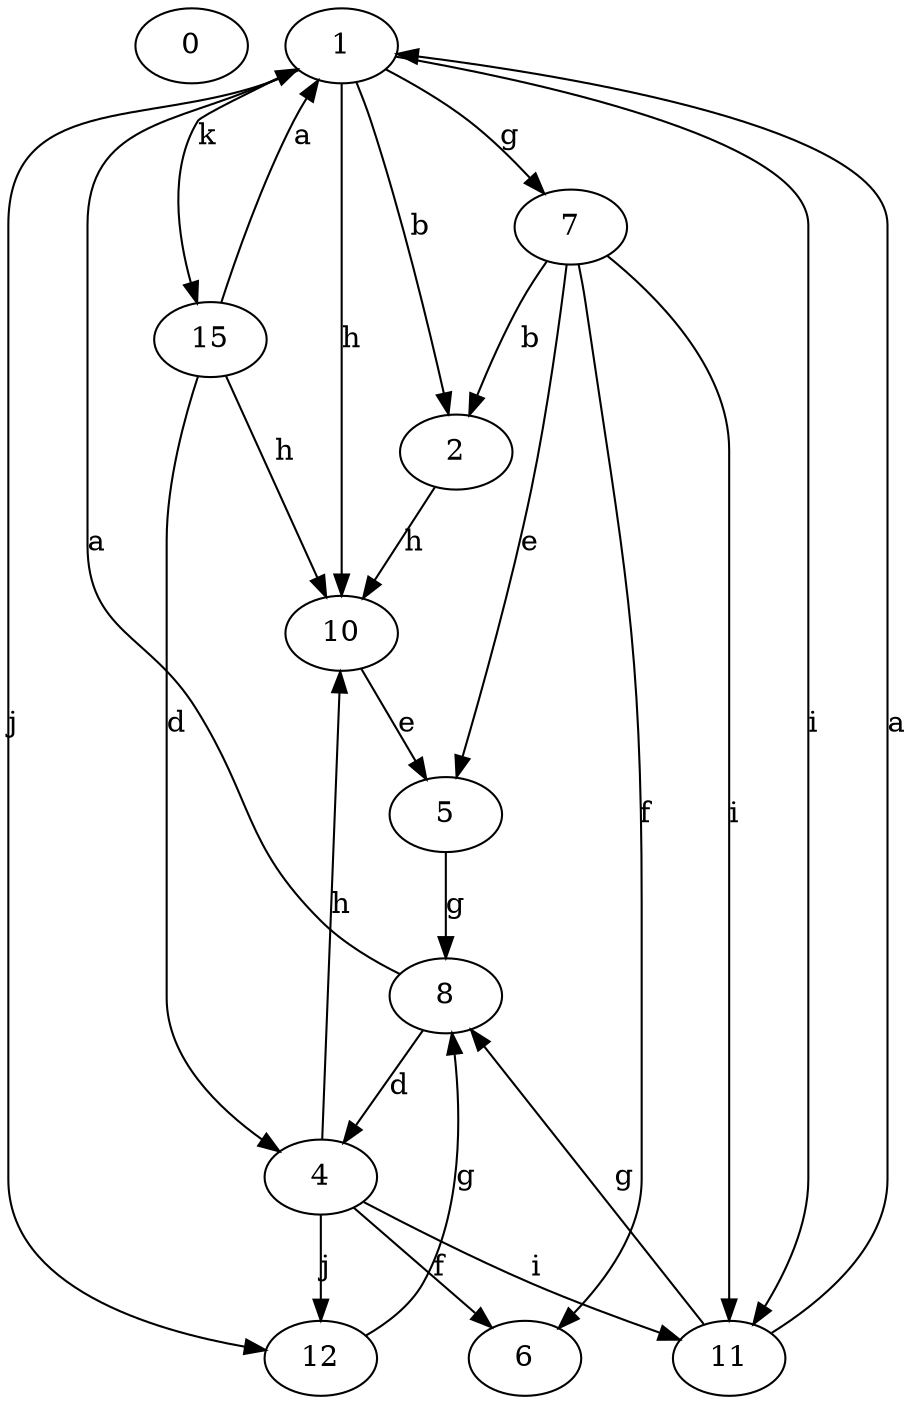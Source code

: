 strict digraph  {
0;
1;
2;
4;
5;
6;
7;
8;
10;
11;
12;
15;
1 -> 2  [label=b];
1 -> 7  [label=g];
1 -> 10  [label=h];
1 -> 11  [label=i];
1 -> 12  [label=j];
1 -> 15  [label=k];
2 -> 10  [label=h];
4 -> 6  [label=f];
4 -> 10  [label=h];
4 -> 11  [label=i];
4 -> 12  [label=j];
5 -> 8  [label=g];
7 -> 2  [label=b];
7 -> 5  [label=e];
7 -> 6  [label=f];
7 -> 11  [label=i];
8 -> 1  [label=a];
8 -> 4  [label=d];
10 -> 5  [label=e];
11 -> 1  [label=a];
11 -> 8  [label=g];
12 -> 8  [label=g];
15 -> 1  [label=a];
15 -> 4  [label=d];
15 -> 10  [label=h];
}
